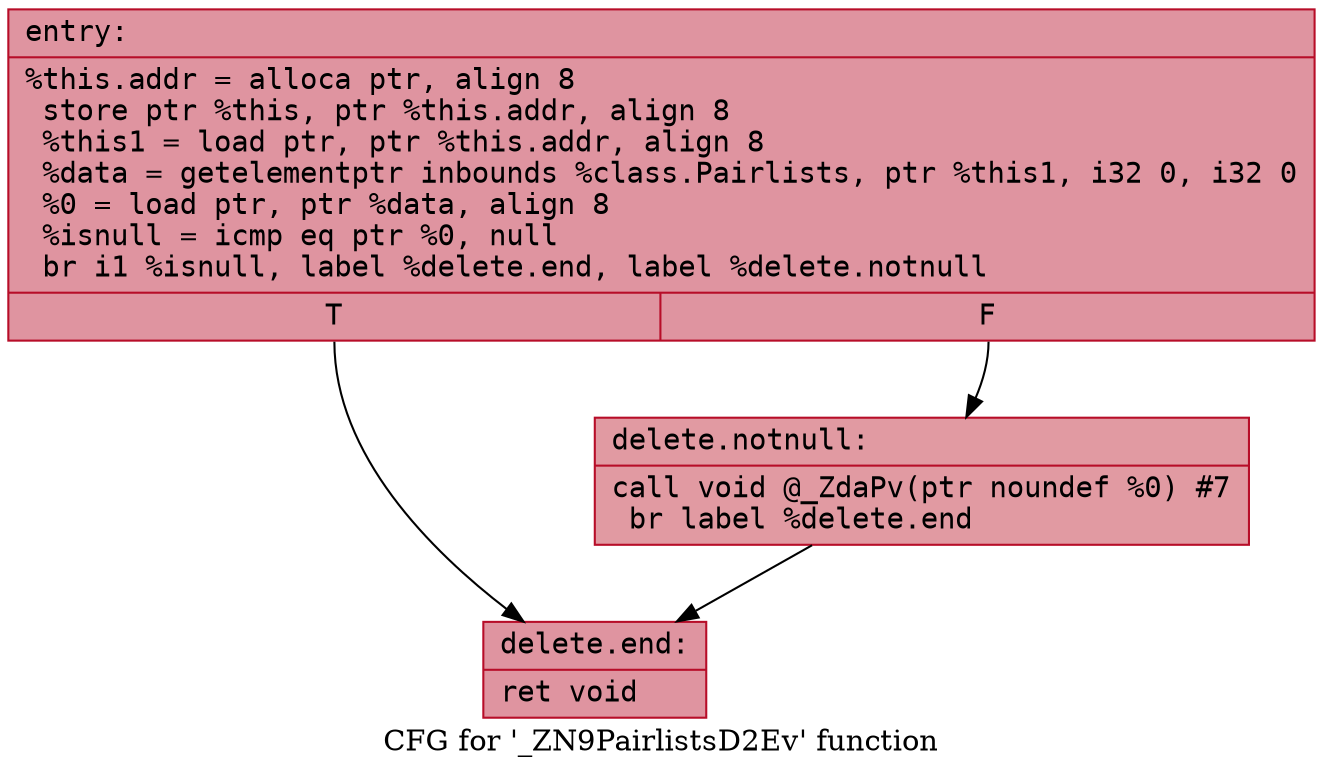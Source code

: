 digraph "CFG for '_ZN9PairlistsD2Ev' function" {
	label="CFG for '_ZN9PairlistsD2Ev' function";

	Node0x55695a5931b0 [shape=record,color="#b70d28ff", style=filled, fillcolor="#b70d2870" fontname="Courier",label="{entry:\l|  %this.addr = alloca ptr, align 8\l  store ptr %this, ptr %this.addr, align 8\l  %this1 = load ptr, ptr %this.addr, align 8\l  %data = getelementptr inbounds %class.Pairlists, ptr %this1, i32 0, i32 0\l  %0 = load ptr, ptr %data, align 8\l  %isnull = icmp eq ptr %0, null\l  br i1 %isnull, label %delete.end, label %delete.notnull\l|{<s0>T|<s1>F}}"];
	Node0x55695a5931b0:s0 -> Node0x55695a593430[tooltip="entry -> delete.end\nProbability 37.50%" ];
	Node0x55695a5931b0:s1 -> Node0x55695a5934b0[tooltip="entry -> delete.notnull\nProbability 62.50%" ];
	Node0x55695a5934b0 [shape=record,color="#b70d28ff", style=filled, fillcolor="#bb1b2c70" fontname="Courier",label="{delete.notnull:\l|  call void @_ZdaPv(ptr noundef %0) #7\l  br label %delete.end\l}"];
	Node0x55695a5934b0 -> Node0x55695a593430[tooltip="delete.notnull -> delete.end\nProbability 100.00%" ];
	Node0x55695a593430 [shape=record,color="#b70d28ff", style=filled, fillcolor="#b70d2870" fontname="Courier",label="{delete.end:\l|  ret void\l}"];
}
